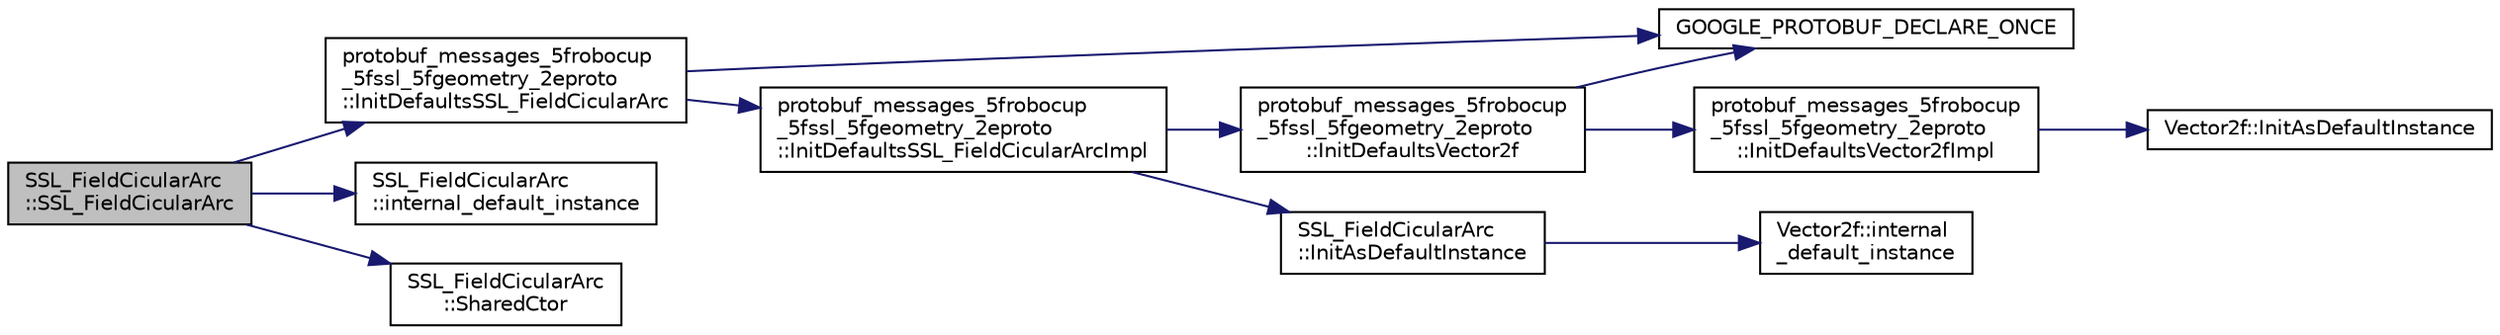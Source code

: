 digraph "SSL_FieldCicularArc::SSL_FieldCicularArc"
{
 // INTERACTIVE_SVG=YES
  edge [fontname="Helvetica",fontsize="10",labelfontname="Helvetica",labelfontsize="10"];
  node [fontname="Helvetica",fontsize="10",shape=record];
  rankdir="LR";
  Node1 [label="SSL_FieldCicularArc\l::SSL_FieldCicularArc",height=0.2,width=0.4,color="black", fillcolor="grey75", style="filled", fontcolor="black"];
  Node1 -> Node2 [color="midnightblue",fontsize="10",style="solid",fontname="Helvetica"];
  Node2 [label="protobuf_messages_5frobocup\l_5fssl_5fgeometry_2eproto\l::InitDefaultsSSL_FieldCicularArc",height=0.2,width=0.4,color="black", fillcolor="white", style="filled",URL="$d4/d2b/namespaceprotobuf__messages__5frobocup__5fssl__5fgeometry__2eproto.html#a69b258df72cc31a38030d3227e36e8d1"];
  Node2 -> Node3 [color="midnightblue",fontsize="10",style="solid",fontname="Helvetica"];
  Node3 [label="GOOGLE_PROTOBUF_DECLARE_ONCE",height=0.2,width=0.4,color="black", fillcolor="white", style="filled",URL="$db/d34/grsim__comm_2include_2proto_2messages__robocup__ssl__geometry_8pb_8cc.html#ab62e58f219471a884ff8331c119d4c66"];
  Node2 -> Node4 [color="midnightblue",fontsize="10",style="solid",fontname="Helvetica"];
  Node4 [label="protobuf_messages_5frobocup\l_5fssl_5fgeometry_2eproto\l::InitDefaultsSSL_FieldCicularArcImpl",height=0.2,width=0.4,color="black", fillcolor="white", style="filled",URL="$d4/d2b/namespaceprotobuf__messages__5frobocup__5fssl__5fgeometry__2eproto.html#af22ea1a281584657db09181b986843a2"];
  Node4 -> Node5 [color="midnightblue",fontsize="10",style="solid",fontname="Helvetica"];
  Node5 [label="protobuf_messages_5frobocup\l_5fssl_5fgeometry_2eproto\l::InitDefaultsVector2f",height=0.2,width=0.4,color="black", fillcolor="white", style="filled",URL="$d4/d2b/namespaceprotobuf__messages__5frobocup__5fssl__5fgeometry__2eproto.html#a515e03f3e6377dadd0b5761c39a21ad1"];
  Node5 -> Node3 [color="midnightblue",fontsize="10",style="solid",fontname="Helvetica"];
  Node5 -> Node6 [color="midnightblue",fontsize="10",style="solid",fontname="Helvetica"];
  Node6 [label="protobuf_messages_5frobocup\l_5fssl_5fgeometry_2eproto\l::InitDefaultsVector2fImpl",height=0.2,width=0.4,color="black", fillcolor="white", style="filled",URL="$d4/d2b/namespaceprotobuf__messages__5frobocup__5fssl__5fgeometry__2eproto.html#a71e243c6dc08d40aa31dc3bc0c3827b5"];
  Node6 -> Node7 [color="midnightblue",fontsize="10",style="solid",fontname="Helvetica"];
  Node7 [label="Vector2f::InitAsDefaultInstance",height=0.2,width=0.4,color="black", fillcolor="white", style="filled",URL="$da/dc2/class_vector2f.html#a504e2bf8a27ffcd91bfca0c496e0fbb8"];
  Node4 -> Node8 [color="midnightblue",fontsize="10",style="solid",fontname="Helvetica"];
  Node8 [label="SSL_FieldCicularArc\l::InitAsDefaultInstance",height=0.2,width=0.4,color="black", fillcolor="white", style="filled",URL="$d4/dee/class_s_s_l___field_cicular_arc.html#aefa56595b3558eb794f27ca46b786ae6"];
  Node8 -> Node9 [color="midnightblue",fontsize="10",style="solid",fontname="Helvetica"];
  Node9 [label="Vector2f::internal\l_default_instance",height=0.2,width=0.4,color="black", fillcolor="white", style="filled",URL="$da/dc2/class_vector2f.html#a9ad0ac7dc2cb7390e25f1e16bb9d3237"];
  Node1 -> Node10 [color="midnightblue",fontsize="10",style="solid",fontname="Helvetica"];
  Node10 [label="SSL_FieldCicularArc\l::internal_default_instance",height=0.2,width=0.4,color="black", fillcolor="white", style="filled",URL="$d4/dee/class_s_s_l___field_cicular_arc.html#a6724a620b6cdaad05b3baa51cbd86c40"];
  Node1 -> Node11 [color="midnightblue",fontsize="10",style="solid",fontname="Helvetica"];
  Node11 [label="SSL_FieldCicularArc\l::SharedCtor",height=0.2,width=0.4,color="black", fillcolor="white", style="filled",URL="$d4/dee/class_s_s_l___field_cicular_arc.html#a600eaf783ff21f4df42e7d818efada55"];
}
